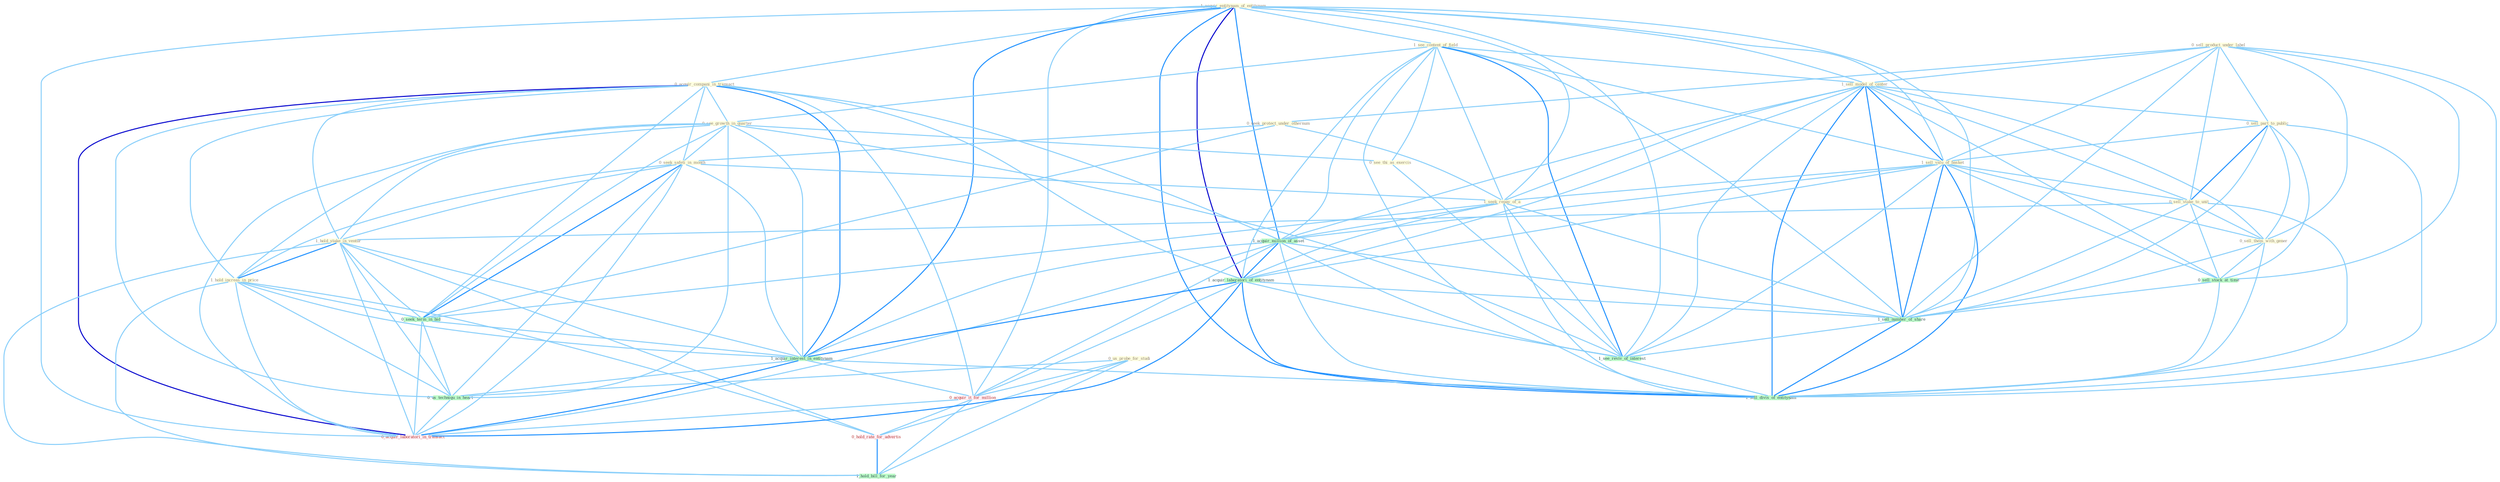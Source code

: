 Graph G{ 
    node
    [shape=polygon,style=filled,width=.5,height=.06,color="#BDFCC9",fixedsize=true,fontsize=4,
    fontcolor="#2f4f4f"];
    {node
    [color="#ffffe0", fontcolor="#8b7d6b"] "1_acquir_entitynam_of_entitynam " "0_sell_product_under_label " "1_see_content_of_field " "0_acquir_compani_in_transact " "1_sell_model_of_center " "0_see_growth_in_quarter " "0_sell_part_to_public " "1_sell_valu_of_basket " "0_us_probe_for_studi " "0_seek_protect_under_othernum " "0_see_thi_as_exercis " "0_seek_safeti_in_month " "1_seek_repay_of_a " "0_sell_stake_to_unit " "1_hold_stake_in_ventur " "1_hold_increas_in_price " "0_sell_them_with_gener "}
{node [color="#fff0f5", fontcolor="#b22222"] "0_acquir_it_for_million " "0_hold_rate_for_advertis " "0_acquir_laboratori_in_transact "}
edge [color="#B0E2FF"];

	"1_acquir_entitynam_of_entitynam " -- "1_see_content_of_field " [w="1", color="#87cefa" ];
	"1_acquir_entitynam_of_entitynam " -- "0_acquir_compani_in_transact " [w="1", color="#87cefa" ];
	"1_acquir_entitynam_of_entitynam " -- "1_sell_model_of_center " [w="1", color="#87cefa" ];
	"1_acquir_entitynam_of_entitynam " -- "1_sell_valu_of_basket " [w="1", color="#87cefa" ];
	"1_acquir_entitynam_of_entitynam " -- "1_seek_repay_of_a " [w="1", color="#87cefa" ];
	"1_acquir_entitynam_of_entitynam " -- "1_acquir_million_of_asset " [w="2", color="#1e90ff" , len=0.8];
	"1_acquir_entitynam_of_entitynam " -- "1_acquir_laboratori_of_entitynam " [w="3", color="#0000cd" , len=0.6];
	"1_acquir_entitynam_of_entitynam " -- "1_acquir_interest_in_entitynam " [w="2", color="#1e90ff" , len=0.8];
	"1_acquir_entitynam_of_entitynam " -- "0_acquir_it_for_million " [w="1", color="#87cefa" ];
	"1_acquir_entitynam_of_entitynam " -- "0_acquir_laboratori_in_transact " [w="1", color="#87cefa" ];
	"1_acquir_entitynam_of_entitynam " -- "1_sell_number_of_share " [w="1", color="#87cefa" ];
	"1_acquir_entitynam_of_entitynam " -- "1_see_reviv_of_interest " [w="1", color="#87cefa" ];
	"1_acquir_entitynam_of_entitynam " -- "1_sell_divis_of_entitynam " [w="2", color="#1e90ff" , len=0.8];
	"0_sell_product_under_label " -- "1_sell_model_of_center " [w="1", color="#87cefa" ];
	"0_sell_product_under_label " -- "0_sell_part_to_public " [w="1", color="#87cefa" ];
	"0_sell_product_under_label " -- "1_sell_valu_of_basket " [w="1", color="#87cefa" ];
	"0_sell_product_under_label " -- "0_seek_protect_under_othernum " [w="1", color="#87cefa" ];
	"0_sell_product_under_label " -- "0_sell_stake_to_unit " [w="1", color="#87cefa" ];
	"0_sell_product_under_label " -- "0_sell_them_with_gener " [w="1", color="#87cefa" ];
	"0_sell_product_under_label " -- "0_sell_stock_at_time " [w="1", color="#87cefa" ];
	"0_sell_product_under_label " -- "1_sell_number_of_share " [w="1", color="#87cefa" ];
	"0_sell_product_under_label " -- "1_sell_divis_of_entitynam " [w="1", color="#87cefa" ];
	"1_see_content_of_field " -- "1_sell_model_of_center " [w="1", color="#87cefa" ];
	"1_see_content_of_field " -- "0_see_growth_in_quarter " [w="1", color="#87cefa" ];
	"1_see_content_of_field " -- "1_sell_valu_of_basket " [w="1", color="#87cefa" ];
	"1_see_content_of_field " -- "0_see_thi_as_exercis " [w="1", color="#87cefa" ];
	"1_see_content_of_field " -- "1_seek_repay_of_a " [w="1", color="#87cefa" ];
	"1_see_content_of_field " -- "1_acquir_million_of_asset " [w="1", color="#87cefa" ];
	"1_see_content_of_field " -- "1_acquir_laboratori_of_entitynam " [w="1", color="#87cefa" ];
	"1_see_content_of_field " -- "1_sell_number_of_share " [w="1", color="#87cefa" ];
	"1_see_content_of_field " -- "1_see_reviv_of_interest " [w="2", color="#1e90ff" , len=0.8];
	"1_see_content_of_field " -- "1_sell_divis_of_entitynam " [w="1", color="#87cefa" ];
	"0_acquir_compani_in_transact " -- "0_see_growth_in_quarter " [w="1", color="#87cefa" ];
	"0_acquir_compani_in_transact " -- "0_seek_safeti_in_month " [w="1", color="#87cefa" ];
	"0_acquir_compani_in_transact " -- "1_hold_stake_in_ventur " [w="1", color="#87cefa" ];
	"0_acquir_compani_in_transact " -- "1_hold_increas_in_price " [w="1", color="#87cefa" ];
	"0_acquir_compani_in_transact " -- "1_acquir_million_of_asset " [w="1", color="#87cefa" ];
	"0_acquir_compani_in_transact " -- "1_acquir_laboratori_of_entitynam " [w="1", color="#87cefa" ];
	"0_acquir_compani_in_transact " -- "0_seek_term_in_bid " [w="1", color="#87cefa" ];
	"0_acquir_compani_in_transact " -- "1_acquir_interest_in_entitynam " [w="2", color="#1e90ff" , len=0.8];
	"0_acquir_compani_in_transact " -- "0_us_techniqu_in_heart " [w="1", color="#87cefa" ];
	"0_acquir_compani_in_transact " -- "0_acquir_it_for_million " [w="1", color="#87cefa" ];
	"0_acquir_compani_in_transact " -- "0_acquir_laboratori_in_transact " [w="3", color="#0000cd" , len=0.6];
	"1_sell_model_of_center " -- "0_sell_part_to_public " [w="1", color="#87cefa" ];
	"1_sell_model_of_center " -- "1_sell_valu_of_basket " [w="2", color="#1e90ff" , len=0.8];
	"1_sell_model_of_center " -- "1_seek_repay_of_a " [w="1", color="#87cefa" ];
	"1_sell_model_of_center " -- "0_sell_stake_to_unit " [w="1", color="#87cefa" ];
	"1_sell_model_of_center " -- "0_sell_them_with_gener " [w="1", color="#87cefa" ];
	"1_sell_model_of_center " -- "1_acquir_million_of_asset " [w="1", color="#87cefa" ];
	"1_sell_model_of_center " -- "1_acquir_laboratori_of_entitynam " [w="1", color="#87cefa" ];
	"1_sell_model_of_center " -- "0_sell_stock_at_time " [w="1", color="#87cefa" ];
	"1_sell_model_of_center " -- "1_sell_number_of_share " [w="2", color="#1e90ff" , len=0.8];
	"1_sell_model_of_center " -- "1_see_reviv_of_interest " [w="1", color="#87cefa" ];
	"1_sell_model_of_center " -- "1_sell_divis_of_entitynam " [w="2", color="#1e90ff" , len=0.8];
	"0_see_growth_in_quarter " -- "0_see_thi_as_exercis " [w="1", color="#87cefa" ];
	"0_see_growth_in_quarter " -- "0_seek_safeti_in_month " [w="1", color="#87cefa" ];
	"0_see_growth_in_quarter " -- "1_hold_stake_in_ventur " [w="1", color="#87cefa" ];
	"0_see_growth_in_quarter " -- "1_hold_increas_in_price " [w="1", color="#87cefa" ];
	"0_see_growth_in_quarter " -- "0_seek_term_in_bid " [w="1", color="#87cefa" ];
	"0_see_growth_in_quarter " -- "1_acquir_interest_in_entitynam " [w="1", color="#87cefa" ];
	"0_see_growth_in_quarter " -- "0_us_techniqu_in_heart " [w="1", color="#87cefa" ];
	"0_see_growth_in_quarter " -- "0_acquir_laboratori_in_transact " [w="1", color="#87cefa" ];
	"0_see_growth_in_quarter " -- "1_see_reviv_of_interest " [w="1", color="#87cefa" ];
	"0_sell_part_to_public " -- "1_sell_valu_of_basket " [w="1", color="#87cefa" ];
	"0_sell_part_to_public " -- "0_sell_stake_to_unit " [w="2", color="#1e90ff" , len=0.8];
	"0_sell_part_to_public " -- "0_sell_them_with_gener " [w="1", color="#87cefa" ];
	"0_sell_part_to_public " -- "0_sell_stock_at_time " [w="1", color="#87cefa" ];
	"0_sell_part_to_public " -- "1_sell_number_of_share " [w="1", color="#87cefa" ];
	"0_sell_part_to_public " -- "1_sell_divis_of_entitynam " [w="1", color="#87cefa" ];
	"1_sell_valu_of_basket " -- "1_seek_repay_of_a " [w="1", color="#87cefa" ];
	"1_sell_valu_of_basket " -- "0_sell_stake_to_unit " [w="1", color="#87cefa" ];
	"1_sell_valu_of_basket " -- "0_sell_them_with_gener " [w="1", color="#87cefa" ];
	"1_sell_valu_of_basket " -- "1_acquir_million_of_asset " [w="1", color="#87cefa" ];
	"1_sell_valu_of_basket " -- "1_acquir_laboratori_of_entitynam " [w="1", color="#87cefa" ];
	"1_sell_valu_of_basket " -- "0_sell_stock_at_time " [w="1", color="#87cefa" ];
	"1_sell_valu_of_basket " -- "1_sell_number_of_share " [w="2", color="#1e90ff" , len=0.8];
	"1_sell_valu_of_basket " -- "1_see_reviv_of_interest " [w="1", color="#87cefa" ];
	"1_sell_valu_of_basket " -- "1_sell_divis_of_entitynam " [w="2", color="#1e90ff" , len=0.8];
	"0_us_probe_for_studi " -- "0_us_techniqu_in_heart " [w="1", color="#87cefa" ];
	"0_us_probe_for_studi " -- "0_acquir_it_for_million " [w="1", color="#87cefa" ];
	"0_us_probe_for_studi " -- "0_hold_rate_for_advertis " [w="1", color="#87cefa" ];
	"0_us_probe_for_studi " -- "1_hold_bill_for_year " [w="1", color="#87cefa" ];
	"0_seek_protect_under_othernum " -- "0_seek_safeti_in_month " [w="1", color="#87cefa" ];
	"0_seek_protect_under_othernum " -- "1_seek_repay_of_a " [w="1", color="#87cefa" ];
	"0_seek_protect_under_othernum " -- "0_seek_term_in_bid " [w="1", color="#87cefa" ];
	"0_see_thi_as_exercis " -- "1_see_reviv_of_interest " [w="1", color="#87cefa" ];
	"0_seek_safeti_in_month " -- "1_seek_repay_of_a " [w="1", color="#87cefa" ];
	"0_seek_safeti_in_month " -- "1_hold_stake_in_ventur " [w="1", color="#87cefa" ];
	"0_seek_safeti_in_month " -- "1_hold_increas_in_price " [w="1", color="#87cefa" ];
	"0_seek_safeti_in_month " -- "0_seek_term_in_bid " [w="2", color="#1e90ff" , len=0.8];
	"0_seek_safeti_in_month " -- "1_acquir_interest_in_entitynam " [w="1", color="#87cefa" ];
	"0_seek_safeti_in_month " -- "0_us_techniqu_in_heart " [w="1", color="#87cefa" ];
	"0_seek_safeti_in_month " -- "0_acquir_laboratori_in_transact " [w="1", color="#87cefa" ];
	"1_seek_repay_of_a " -- "1_acquir_million_of_asset " [w="1", color="#87cefa" ];
	"1_seek_repay_of_a " -- "1_acquir_laboratori_of_entitynam " [w="1", color="#87cefa" ];
	"1_seek_repay_of_a " -- "0_seek_term_in_bid " [w="1", color="#87cefa" ];
	"1_seek_repay_of_a " -- "1_sell_number_of_share " [w="1", color="#87cefa" ];
	"1_seek_repay_of_a " -- "1_see_reviv_of_interest " [w="1", color="#87cefa" ];
	"1_seek_repay_of_a " -- "1_sell_divis_of_entitynam " [w="1", color="#87cefa" ];
	"0_sell_stake_to_unit " -- "1_hold_stake_in_ventur " [w="1", color="#87cefa" ];
	"0_sell_stake_to_unit " -- "0_sell_them_with_gener " [w="1", color="#87cefa" ];
	"0_sell_stake_to_unit " -- "0_sell_stock_at_time " [w="1", color="#87cefa" ];
	"0_sell_stake_to_unit " -- "1_sell_number_of_share " [w="1", color="#87cefa" ];
	"0_sell_stake_to_unit " -- "1_sell_divis_of_entitynam " [w="1", color="#87cefa" ];
	"1_hold_stake_in_ventur " -- "1_hold_increas_in_price " [w="2", color="#1e90ff" , len=0.8];
	"1_hold_stake_in_ventur " -- "0_seek_term_in_bid " [w="1", color="#87cefa" ];
	"1_hold_stake_in_ventur " -- "1_acquir_interest_in_entitynam " [w="1", color="#87cefa" ];
	"1_hold_stake_in_ventur " -- "0_us_techniqu_in_heart " [w="1", color="#87cefa" ];
	"1_hold_stake_in_ventur " -- "0_hold_rate_for_advertis " [w="1", color="#87cefa" ];
	"1_hold_stake_in_ventur " -- "0_acquir_laboratori_in_transact " [w="1", color="#87cefa" ];
	"1_hold_stake_in_ventur " -- "1_hold_bill_for_year " [w="1", color="#87cefa" ];
	"1_hold_increas_in_price " -- "0_seek_term_in_bid " [w="1", color="#87cefa" ];
	"1_hold_increas_in_price " -- "1_acquir_interest_in_entitynam " [w="1", color="#87cefa" ];
	"1_hold_increas_in_price " -- "0_us_techniqu_in_heart " [w="1", color="#87cefa" ];
	"1_hold_increas_in_price " -- "0_hold_rate_for_advertis " [w="1", color="#87cefa" ];
	"1_hold_increas_in_price " -- "0_acquir_laboratori_in_transact " [w="1", color="#87cefa" ];
	"1_hold_increas_in_price " -- "1_hold_bill_for_year " [w="1", color="#87cefa" ];
	"0_sell_them_with_gener " -- "0_sell_stock_at_time " [w="1", color="#87cefa" ];
	"0_sell_them_with_gener " -- "1_sell_number_of_share " [w="1", color="#87cefa" ];
	"0_sell_them_with_gener " -- "1_sell_divis_of_entitynam " [w="1", color="#87cefa" ];
	"1_acquir_million_of_asset " -- "1_acquir_laboratori_of_entitynam " [w="2", color="#1e90ff" , len=0.8];
	"1_acquir_million_of_asset " -- "1_acquir_interest_in_entitynam " [w="1", color="#87cefa" ];
	"1_acquir_million_of_asset " -- "0_acquir_it_for_million " [w="1", color="#87cefa" ];
	"1_acquir_million_of_asset " -- "0_acquir_laboratori_in_transact " [w="1", color="#87cefa" ];
	"1_acquir_million_of_asset " -- "1_sell_number_of_share " [w="1", color="#87cefa" ];
	"1_acquir_million_of_asset " -- "1_see_reviv_of_interest " [w="1", color="#87cefa" ];
	"1_acquir_million_of_asset " -- "1_sell_divis_of_entitynam " [w="1", color="#87cefa" ];
	"1_acquir_laboratori_of_entitynam " -- "1_acquir_interest_in_entitynam " [w="2", color="#1e90ff" , len=0.8];
	"1_acquir_laboratori_of_entitynam " -- "0_acquir_it_for_million " [w="1", color="#87cefa" ];
	"1_acquir_laboratori_of_entitynam " -- "0_acquir_laboratori_in_transact " [w="2", color="#1e90ff" , len=0.8];
	"1_acquir_laboratori_of_entitynam " -- "1_sell_number_of_share " [w="1", color="#87cefa" ];
	"1_acquir_laboratori_of_entitynam " -- "1_see_reviv_of_interest " [w="1", color="#87cefa" ];
	"1_acquir_laboratori_of_entitynam " -- "1_sell_divis_of_entitynam " [w="2", color="#1e90ff" , len=0.8];
	"0_seek_term_in_bid " -- "1_acquir_interest_in_entitynam " [w="1", color="#87cefa" ];
	"0_seek_term_in_bid " -- "0_us_techniqu_in_heart " [w="1", color="#87cefa" ];
	"0_seek_term_in_bid " -- "0_acquir_laboratori_in_transact " [w="1", color="#87cefa" ];
	"1_acquir_interest_in_entitynam " -- "0_us_techniqu_in_heart " [w="1", color="#87cefa" ];
	"1_acquir_interest_in_entitynam " -- "0_acquir_it_for_million " [w="1", color="#87cefa" ];
	"1_acquir_interest_in_entitynam " -- "0_acquir_laboratori_in_transact " [w="2", color="#1e90ff" , len=0.8];
	"1_acquir_interest_in_entitynam " -- "1_sell_divis_of_entitynam " [w="1", color="#87cefa" ];
	"0_us_techniqu_in_heart " -- "0_acquir_laboratori_in_transact " [w="1", color="#87cefa" ];
	"0_acquir_it_for_million " -- "0_hold_rate_for_advertis " [w="1", color="#87cefa" ];
	"0_acquir_it_for_million " -- "0_acquir_laboratori_in_transact " [w="1", color="#87cefa" ];
	"0_acquir_it_for_million " -- "1_hold_bill_for_year " [w="1", color="#87cefa" ];
	"0_hold_rate_for_advertis " -- "1_hold_bill_for_year " [w="2", color="#1e90ff" , len=0.8];
	"0_sell_stock_at_time " -- "1_sell_number_of_share " [w="1", color="#87cefa" ];
	"0_sell_stock_at_time " -- "1_sell_divis_of_entitynam " [w="1", color="#87cefa" ];
	"1_sell_number_of_share " -- "1_see_reviv_of_interest " [w="1", color="#87cefa" ];
	"1_sell_number_of_share " -- "1_sell_divis_of_entitynam " [w="2", color="#1e90ff" , len=0.8];
	"1_see_reviv_of_interest " -- "1_sell_divis_of_entitynam " [w="1", color="#87cefa" ];
}